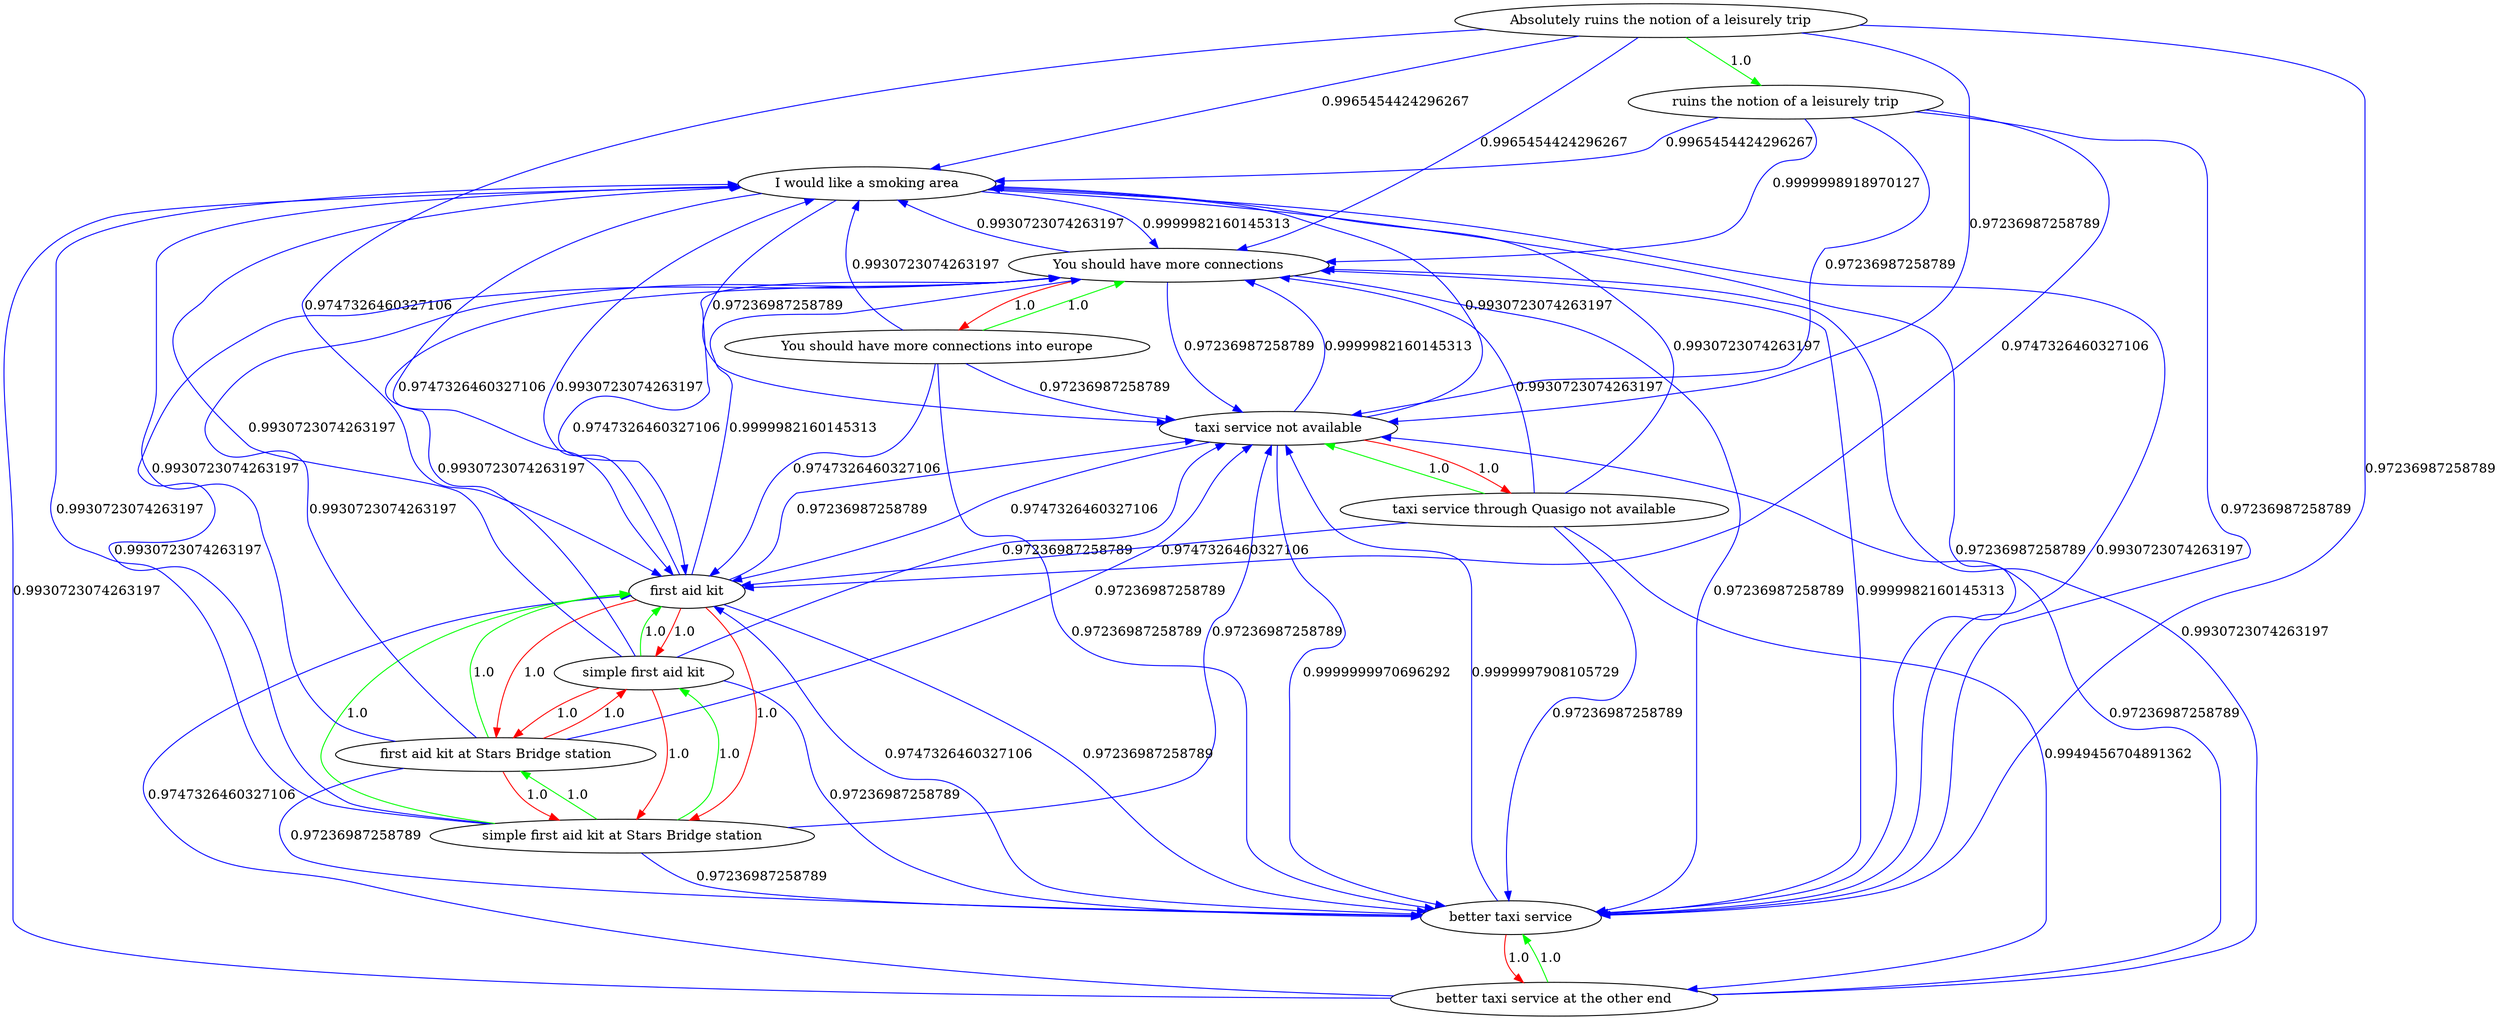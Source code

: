 digraph rawGraph {
"Absolutely ruins the notion of a leisurely trip";"ruins the notion of a leisurely trip";"I would like a smoking area";"You should have more connections into europe";"You should have more connections";"better taxi service at the other end";"better taxi service";"simple first aid kit at Stars Bridge station";"first aid kit at Stars Bridge station";"first aid kit";"simple first aid kit";"taxi service through Quasigo not available";"taxi service not available";"Absolutely ruins the notion of a leisurely trip" -> "ruins the notion of a leisurely trip" [label=1.0] [color=green]
"ruins the notion of a leisurely trip" -> "I would like a smoking area" [label=0.9965454424296267] [color=blue]
"Absolutely ruins the notion of a leisurely trip" -> "I would like a smoking area" [label=0.9965454424296267] [color=blue]
"You should have more connections into europe" -> "You should have more connections" [label=1.0] [color=green]
"You should have more connections" -> "You should have more connections into europe" [label=1.0] [color=red]
"You should have more connections" -> "I would like a smoking area" [label=0.9930723074263197] [color=blue]
"I would like a smoking area" -> "You should have more connections" [label=0.9999982160145313] [color=blue]
"ruins the notion of a leisurely trip" -> "You should have more connections" [label=0.9999998918970127] [color=blue]
"Absolutely ruins the notion of a leisurely trip" -> "You should have more connections" [label=0.9965454424296267] [color=blue]
"You should have more connections into europe" -> "I would like a smoking area" [label=0.9930723074263197] [color=blue]
"better taxi service at the other end" -> "better taxi service" [label=1.0] [color=green]
"better taxi service" -> "better taxi service at the other end" [label=1.0] [color=red]
"better taxi service" -> "You should have more connections" [label=0.9999982160145313] [color=blue]
"You should have more connections" -> "better taxi service" [label=0.97236987258789] [color=blue]
"I would like a smoking area" -> "better taxi service" [label=0.97236987258789] [color=blue]
"better taxi service" -> "I would like a smoking area" [label=0.9930723074263197] [color=blue]
"ruins the notion of a leisurely trip" -> "better taxi service" [label=0.97236987258789] [color=blue]
"Absolutely ruins the notion of a leisurely trip" -> "better taxi service" [label=0.97236987258789] [color=blue]
"You should have more connections into europe" -> "better taxi service" [label=0.97236987258789] [color=blue]
"better taxi service at the other end" -> "You should have more connections" [label=0.9930723074263197] [color=blue]
"better taxi service at the other end" -> "I would like a smoking area" [label=0.9930723074263197] [color=blue]
"simple first aid kit at Stars Bridge station" -> "first aid kit at Stars Bridge station" [label=1.0] [color=green]
"first aid kit at Stars Bridge station" -> "first aid kit" [label=1.0] [color=green]
"simple first aid kit at Stars Bridge station" -> "simple first aid kit" [label=1.0] [color=green]
"simple first aid kit" -> "first aid kit" [label=1.0] [color=green]
"simple first aid kit at Stars Bridge station" -> "first aid kit" [label=1.0] [color=green]
"first aid kit at Stars Bridge station" -> "simple first aid kit at Stars Bridge station" [label=1.0] [color=red]
"first aid kit at Stars Bridge station" -> "simple first aid kit" [label=1.0] [color=red]
"first aid kit" -> "simple first aid kit at Stars Bridge station" [label=1.0] [color=red]
"first aid kit" -> "first aid kit at Stars Bridge station" [label=1.0] [color=red]
"first aid kit" -> "simple first aid kit" [label=1.0] [color=red]
"simple first aid kit" -> "simple first aid kit at Stars Bridge station" [label=1.0] [color=red]
"simple first aid kit" -> "first aid kit at Stars Bridge station" [label=1.0] [color=red]
"first aid kit" -> "You should have more connections" [label=0.9999982160145313] [color=blue]
"You should have more connections" -> "first aid kit" [label=0.9747326460327106] [color=blue]
"first aid kit" -> "I would like a smoking area" [label=0.9930723074263197] [color=blue]
"I would like a smoking area" -> "first aid kit" [label=0.9747326460327106] [color=blue]
"better taxi service" -> "first aid kit" [label=0.9747326460327106] [color=blue]
"first aid kit" -> "better taxi service" [label=0.97236987258789] [color=blue]
"ruins the notion of a leisurely trip" -> "first aid kit" [label=0.9747326460327106] [color=blue]
"Absolutely ruins the notion of a leisurely trip" -> "first aid kit" [label=0.9747326460327106] [color=blue]
"You should have more connections into europe" -> "first aid kit" [label=0.9747326460327106] [color=blue]
"better taxi service at the other end" -> "first aid kit" [label=0.9747326460327106] [color=blue]
"simple first aid kit at Stars Bridge station" -> "You should have more connections" [label=0.9930723074263197] [color=blue]
"simple first aid kit at Stars Bridge station" -> "I would like a smoking area" [label=0.9930723074263197] [color=blue]
"simple first aid kit at Stars Bridge station" -> "better taxi service" [label=0.97236987258789] [color=blue]
"first aid kit at Stars Bridge station" -> "You should have more connections" [label=0.9930723074263197] [color=blue]
"first aid kit at Stars Bridge station" -> "I would like a smoking area" [label=0.9930723074263197] [color=blue]
"first aid kit at Stars Bridge station" -> "better taxi service" [label=0.97236987258789] [color=blue]
"simple first aid kit" -> "You should have more connections" [label=0.9930723074263197] [color=blue]
"simple first aid kit" -> "I would like a smoking area" [label=0.9930723074263197] [color=blue]
"simple first aid kit" -> "better taxi service" [label=0.97236987258789] [color=blue]
"taxi service through Quasigo not available" -> "taxi service not available" [label=1.0] [color=green]
"taxi service not available" -> "taxi service through Quasigo not available" [label=1.0] [color=red]
"taxi service not available" -> "You should have more connections" [label=0.9999982160145313] [color=blue]
"taxi service not available" -> "I would like a smoking area" [label=0.9930723074263197] [color=blue]
"taxi service not available" -> "first aid kit" [label=0.9747326460327106] [color=blue]
"better taxi service" -> "taxi service not available" [label=0.9999997908105729] [color=blue]
"taxi service not available" -> "better taxi service" [label=0.9999999970696292] [color=blue]
"taxi service through Quasigo not available" -> "better taxi service at the other end" [label=0.9949456704891362] [color=blue]
"Absolutely ruins the notion of a leisurely trip" -> "taxi service not available" [label=0.97236987258789] [color=blue]
"ruins the notion of a leisurely trip" -> "taxi service not available" [label=0.97236987258789] [color=blue]
"I would like a smoking area" -> "taxi service not available" [label=0.97236987258789] [color=blue]
"You should have more connections into europe" -> "taxi service not available" [label=0.97236987258789] [color=blue]
"You should have more connections" -> "taxi service not available" [label=0.97236987258789] [color=blue]
"better taxi service at the other end" -> "taxi service not available" [label=0.97236987258789] [color=blue]
"simple first aid kit at Stars Bridge station" -> "taxi service not available" [label=0.97236987258789] [color=blue]
"first aid kit at Stars Bridge station" -> "taxi service not available" [label=0.97236987258789] [color=blue]
"first aid kit" -> "taxi service not available" [label=0.97236987258789] [color=blue]
"simple first aid kit" -> "taxi service not available" [label=0.97236987258789] [color=blue]
"taxi service through Quasigo not available" -> "You should have more connections" [label=0.9930723074263197] [color=blue]
"taxi service through Quasigo not available" -> "I would like a smoking area" [label=0.9930723074263197] [color=blue]
"taxi service through Quasigo not available" -> "first aid kit" [label=0.9747326460327106] [color=blue]
"taxi service through Quasigo not available" -> "better taxi service" [label=0.97236987258789] [color=blue]
}